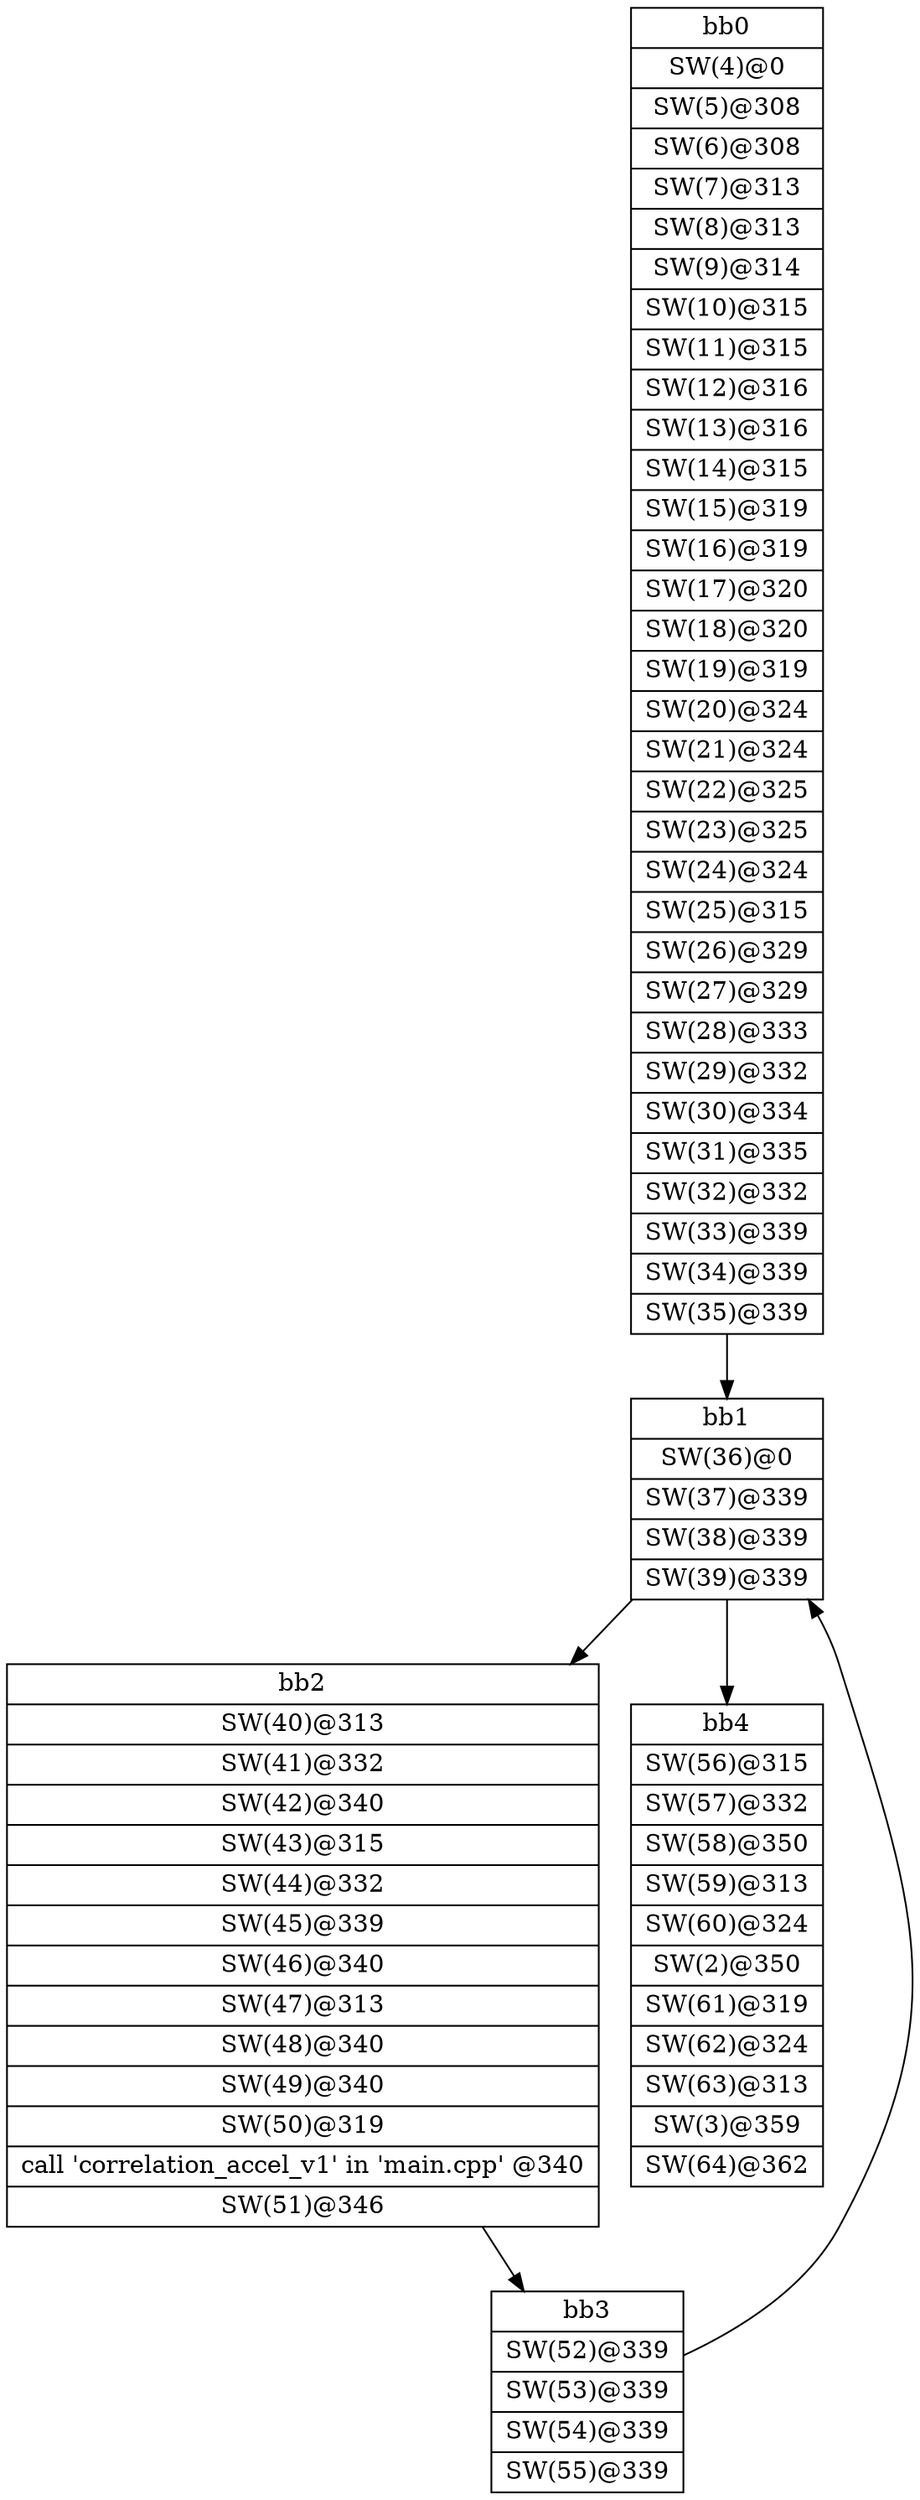 digraph CDFG {
node [shape=record];
bb0 [shape=record, label = "{bb0|<x0x2c50810>SW(4)@0\n|<x0x2c50430>SW(5)@308\n|<x0x2c50590>SW(6)@308\n|<x0x2c506f0>SW(7)@313\n|<x0x2c0e900>SW(8)@313\n|<x0x2c0ea60>SW(9)@314\n|<x0x2c0ebc0>SW(10)@315\n|<x0x2c0ed20>SW(11)@315\n|<x0x2c0ee80>SW(12)@316\n|<x0x2c0eff0>SW(13)@316\n|<x0x2c0f120>SW(14)@315\n|<x0x2c0f280>SW(15)@319\n|<x0x2c0f3e0>SW(16)@319\n|<x0x2c0f540>SW(17)@320\n|<x0x2c0f6b0>SW(18)@320\n|<x0x2c0f7e0>SW(19)@319\n|<x0x2c0f940>SW(20)@324\n|<x0x2c0faa0>SW(21)@324\n|<x0x2c0fc00>SW(22)@325\n|<x0x2c0fd70>SW(23)@325\n|<x0x2c0fea0>SW(24)@324\n|<x0x2c10000>SW(25)@315\n|<x0x2c10160>SW(26)@329\n|<x0x2c10290>SW(27)@329\n|<x0x2c103e0>SW(28)@333\n|<x0x2c10550>SW(29)@332\n|<x0x2c106c0>SW(30)@334\n|<x0x2c519b0>SW(31)@335\n|<x0x2c53b30>SW(32)@332\n|<x0x2c53ca0>SW(33)@339\n|<x0x2c53de0>SW(34)@339\n|<x0x2c53f40>SW(35)@339\n}"];
bb1 [shape=record, label = "{bb1|<x0x2c51af0>SW(36)@0\n|<x0x2c51bb0>SW(37)@339\n|<x0x2c51d10>SW(38)@339\n|<x0x2c51e50>SW(39)@339\n}"];
bb2 [shape=record, label = "{bb2|<x0x2c51a90>SW(40)@313\n|<x0x2c52130>SW(41)@332\n|<x0x2c522a0>SW(42)@340\n|<x0x2c523e0>SW(43)@315\n|<x0x2c52540>SW(44)@332\n|<x0x2c526b0>SW(45)@339\n|<x0x2c52810>SW(46)@340\n|<x0x2c52950>SW(47)@313\n|<x0x2c52ab0>SW(48)@340\n|<x0x2c52be0>SW(49)@340\n|<x0x2c52d20>SW(50)@319\n|<x0x2c0ad60>call 'correlation_accel_v1' in 'main.cpp' @340\n|<x0x2c52e80>SW(51)@346\n}"];
bb3 [shape=record, label = "{bb3|<x0x2c52f60>SW(52)@339\n|<x0x2c530c0>SW(53)@339\n|<x0x2c53200>SW(54)@339\n|<x0x2c53360>SW(55)@339\n}"];
bb4 [shape=record, label = "{bb4|<x0x2c51f80>SW(56)@315\n|<x0x2c53690>SW(57)@332\n|<x0x2c53800>SW(58)@350\n|<x0x2c53940>SW(59)@313\n|<x0x2c54020>SW(60)@324\n|<x0x2c0e640>SW(2)@350\n|<x0x2c56190>SW(61)@319\n|<x0x2c562f0>SW(62)@324\n|<x0x2c56450>SW(63)@313\n|<x0x2c0e5e0>SW(3)@359\n|<x0x2c565b0>SW(64)@362\n}"];
bb0 -> bb1
bb1 -> bb2
bb1 -> bb4
bb2 -> bb3
bb3 -> bb1
}
